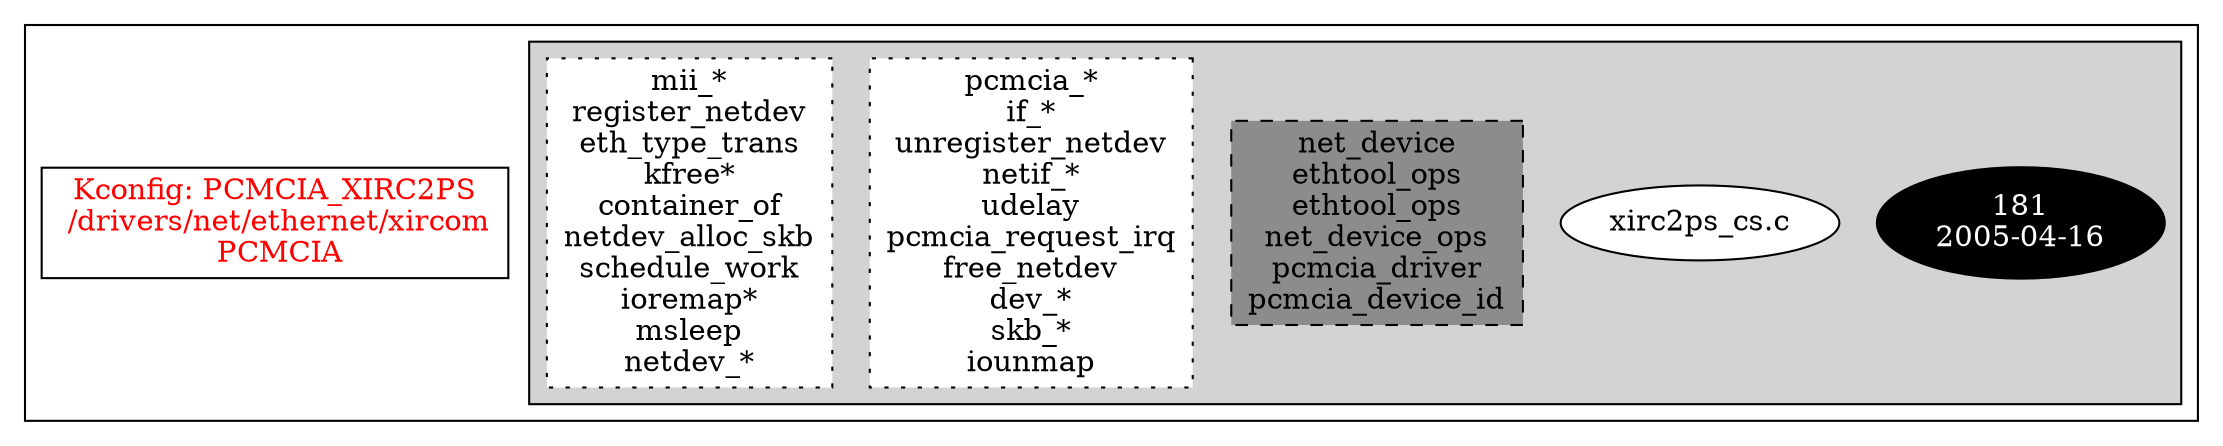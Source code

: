 digraph Driver {
	ranksep=2;
	splines=ortho;
	//Symbol: PCMCIA_XIRC2PS
	subgraph "cluster_PCMCIA_XIRC2PS"{
		subgraph "cluster_xirc2ps_cs.c" {
			style=filled
			"commit_xirc2ps_cs.c" [style=filled, fillcolor=black, fontcolor=white, label="181\n2005-04-16"];
			"xirc2ps_cs.c" [style=filled, fillcolor=white, fontcolor=black, label="xirc2ps_cs.c\n"];
			"structs-xirc2ps_cs.c" [style="filled,dashed" shape=box, fillcolor=grey55, fontcolor=black, label="net_device\nethtool_ops\nethtool_ops\nnet_device_ops\npcmcia_driver\npcmcia_device_id\n"];
			"funccall2-xirc2ps_cs.c" [style="filled,dotted" shape=box, fillcolor=white, fontcolor=black, label="pcmcia_*\nif_*\nunregister_netdev\nnetif_*\nudelay\npcmcia_request_irq\nfree_netdev\ndev_*\nskb_*\niounmap\n"];
			"funccall1-xirc2ps_cs.c" [style="filled,dotted" shape=box, fillcolor=white, fontcolor=black, label="mii_*\nregister_netdev\neth_type_trans\nkfree*\ncontainer_of\nnetdev_alloc_skb\nschedule_work\nioremap*\nmsleep\nnetdev_*\n"];
		}
		"K:PCMCIA_XIRC2PS" [label="Kconfig: PCMCIA_XIRC2PS\n /drivers/net/ethernet/xircom\n  PCMCIA ", shape=box, fontcolor=red];
	}
}
